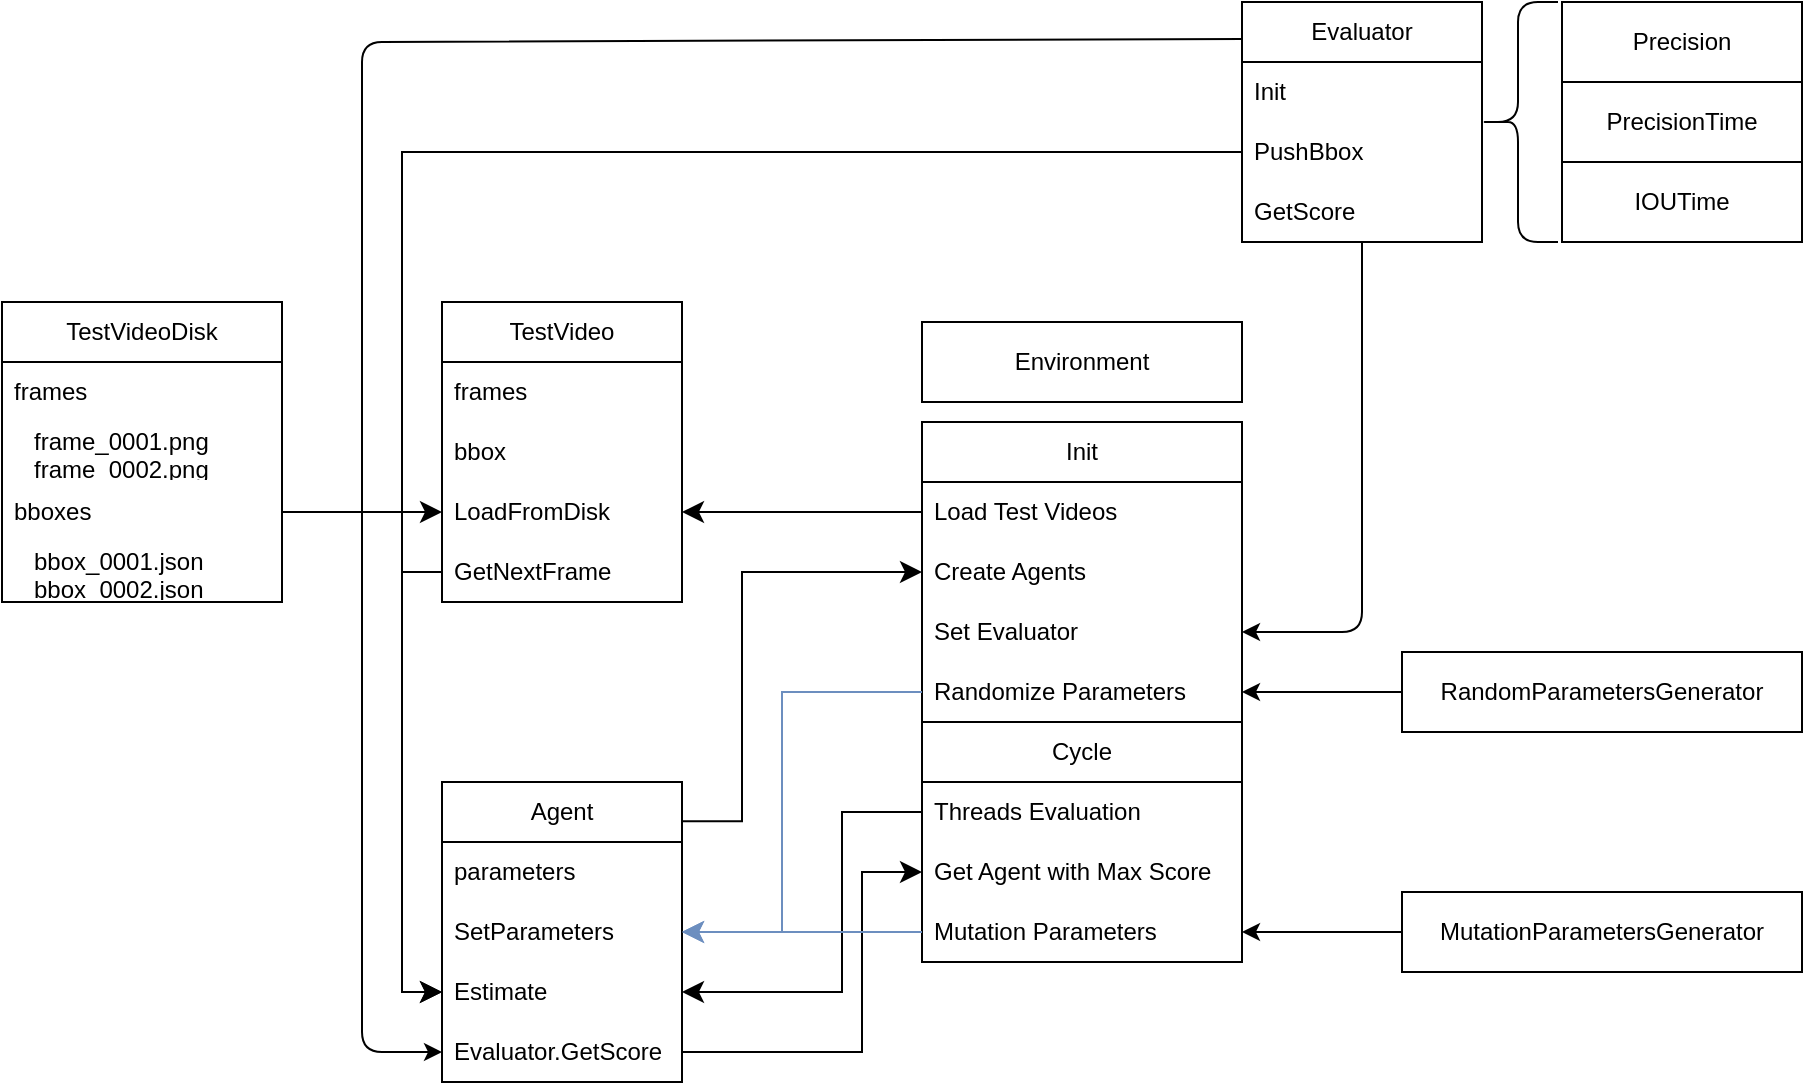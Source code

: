 <mxfile>
    <diagram id="DXAyC8UjzK_TNsLFTEi7" name="Page-1">
        <mxGraphModel dx="2201" dy="801" grid="0" gridSize="10" guides="1" tooltips="1" connect="1" arrows="1" fold="1" page="0" pageScale="1" pageWidth="850" pageHeight="1100" math="0" shadow="0">
            <root>
                <mxCell id="0"/>
                <mxCell id="1" parent="0"/>
                <mxCell id="2" value="Environment" style="rounded=0;whiteSpace=wrap;html=1;" vertex="1" parent="1">
                    <mxGeometry x="360" y="240" width="160" height="40" as="geometry"/>
                </mxCell>
                <mxCell id="4" value="Agent" style="swimlane;fontStyle=0;childLayout=stackLayout;horizontal=1;startSize=30;horizontalStack=0;resizeParent=1;resizeParentMax=0;resizeLast=0;collapsible=1;marginBottom=0;whiteSpace=wrap;html=1;" vertex="1" parent="1">
                    <mxGeometry x="120" y="470" width="120" height="150" as="geometry"/>
                </mxCell>
                <mxCell id="5" value="parameters" style="text;strokeColor=none;fillColor=none;align=left;verticalAlign=middle;spacingLeft=4;spacingRight=4;overflow=hidden;points=[[0,0.5],[1,0.5]];portConstraint=eastwest;rotatable=0;whiteSpace=wrap;html=1;" vertex="1" parent="4">
                    <mxGeometry y="30" width="120" height="30" as="geometry"/>
                </mxCell>
                <mxCell id="34" value="SetParameters" style="text;strokeColor=none;fillColor=none;align=left;verticalAlign=middle;spacingLeft=4;spacingRight=4;overflow=hidden;points=[[0,0.5],[1,0.5]];portConstraint=eastwest;rotatable=0;whiteSpace=wrap;html=1;" vertex="1" parent="4">
                    <mxGeometry y="60" width="120" height="30" as="geometry"/>
                </mxCell>
                <mxCell id="6" value="Estimate" style="text;strokeColor=none;fillColor=none;align=left;verticalAlign=middle;spacingLeft=4;spacingRight=4;overflow=hidden;points=[[0,0.5],[1,0.5]];portConstraint=eastwest;rotatable=0;whiteSpace=wrap;html=1;" vertex="1" parent="4">
                    <mxGeometry y="90" width="120" height="30" as="geometry"/>
                </mxCell>
                <mxCell id="7" value="Evaluator.GetScore" style="text;strokeColor=none;fillColor=none;align=left;verticalAlign=middle;spacingLeft=4;spacingRight=4;overflow=hidden;points=[[0,0.5],[1,0.5]];portConstraint=eastwest;rotatable=0;whiteSpace=wrap;html=1;" vertex="1" parent="4">
                    <mxGeometry y="120" width="120" height="30" as="geometry"/>
                </mxCell>
                <mxCell id="8" value="TestVideo" style="swimlane;fontStyle=0;childLayout=stackLayout;horizontal=1;startSize=30;horizontalStack=0;resizeParent=1;resizeParentMax=0;resizeLast=0;collapsible=1;marginBottom=0;whiteSpace=wrap;html=1;" vertex="1" parent="1">
                    <mxGeometry x="120" y="230" width="120" height="150" as="geometry">
                        <mxRectangle x="370" y="450" width="60" height="30" as="alternateBounds"/>
                    </mxGeometry>
                </mxCell>
                <mxCell id="9" value="frames" style="text;strokeColor=none;fillColor=none;align=left;verticalAlign=middle;spacingLeft=4;spacingRight=4;overflow=hidden;points=[[0,0.5],[1,0.5]];portConstraint=eastwest;rotatable=0;whiteSpace=wrap;html=1;" vertex="1" parent="8">
                    <mxGeometry y="30" width="120" height="30" as="geometry"/>
                </mxCell>
                <mxCell id="10" value="bbox" style="text;strokeColor=none;fillColor=none;align=left;verticalAlign=middle;spacingLeft=4;spacingRight=4;overflow=hidden;points=[[0,0.5],[1,0.5]];portConstraint=eastwest;rotatable=0;whiteSpace=wrap;html=1;" vertex="1" parent="8">
                    <mxGeometry y="60" width="120" height="30" as="geometry"/>
                </mxCell>
                <mxCell id="90" value="LoadFromDisk" style="text;strokeColor=none;fillColor=none;align=left;verticalAlign=middle;spacingLeft=4;spacingRight=4;overflow=hidden;points=[[0,0.5],[1,0.5]];portConstraint=eastwest;rotatable=0;whiteSpace=wrap;html=1;" vertex="1" parent="8">
                    <mxGeometry y="90" width="120" height="30" as="geometry"/>
                </mxCell>
                <mxCell id="97" value="GetNextFrame" style="text;strokeColor=none;fillColor=none;align=left;verticalAlign=middle;spacingLeft=4;spacingRight=4;overflow=hidden;points=[[0,0.5],[1,0.5]];portConstraint=eastwest;rotatable=0;whiteSpace=wrap;html=1;" vertex="1" parent="8">
                    <mxGeometry y="120" width="120" height="30" as="geometry"/>
                </mxCell>
                <mxCell id="13" value="Cycle" style="swimlane;fontStyle=0;childLayout=stackLayout;horizontal=1;startSize=30;horizontalStack=0;resizeParent=1;resizeParentMax=0;resizeLast=0;collapsible=1;marginBottom=0;whiteSpace=wrap;html=1;" vertex="1" parent="1">
                    <mxGeometry x="360" y="440" width="160" height="120" as="geometry"/>
                </mxCell>
                <mxCell id="14" value="Threads Evaluation" style="text;strokeColor=none;fillColor=none;align=left;verticalAlign=middle;spacingLeft=4;spacingRight=4;overflow=hidden;points=[[0,0.5],[1,0.5]];portConstraint=eastwest;rotatable=0;whiteSpace=wrap;html=1;" vertex="1" parent="13">
                    <mxGeometry y="30" width="160" height="30" as="geometry"/>
                </mxCell>
                <mxCell id="15" value="Get Agent with Max Score" style="text;strokeColor=none;fillColor=none;align=left;verticalAlign=middle;spacingLeft=4;spacingRight=4;overflow=hidden;points=[[0,0.5],[1,0.5]];portConstraint=eastwest;rotatable=0;whiteSpace=wrap;html=1;" vertex="1" parent="13">
                    <mxGeometry y="60" width="160" height="30" as="geometry"/>
                </mxCell>
                <mxCell id="16" value="Mutation Parameters" style="text;strokeColor=none;fillColor=none;align=left;verticalAlign=middle;spacingLeft=4;spacingRight=4;overflow=hidden;points=[[0,0.5],[1,0.5]];portConstraint=eastwest;rotatable=0;whiteSpace=wrap;html=1;" vertex="1" parent="13">
                    <mxGeometry y="90" width="160" height="30" as="geometry"/>
                </mxCell>
                <mxCell id="23" value="" style="edgeStyle=elbowEdgeStyle;elbow=horizontal;endArrow=classic;html=1;curved=0;rounded=0;endSize=8;startSize=8;" edge="1" parent="1" source="7" target="15">
                    <mxGeometry width="50" height="50" relative="1" as="geometry">
                        <mxPoint x="260" y="620" as="sourcePoint"/>
                        <mxPoint x="390" y="580" as="targetPoint"/>
                        <Array as="points">
                            <mxPoint x="330" y="560"/>
                        </Array>
                    </mxGeometry>
                </mxCell>
                <mxCell id="24" value="" style="edgeStyle=elbowEdgeStyle;elbow=horizontal;endArrow=classic;html=1;curved=0;rounded=0;endSize=8;startSize=8;" edge="1" parent="1" source="14" target="6">
                    <mxGeometry width="50" height="50" relative="1" as="geometry">
                        <mxPoint x="480" y="550" as="sourcePoint"/>
                        <mxPoint x="420" y="630" as="targetPoint"/>
                        <Array as="points">
                            <mxPoint x="320" y="530"/>
                        </Array>
                    </mxGeometry>
                </mxCell>
                <mxCell id="25" value="Init" style="swimlane;fontStyle=0;childLayout=stackLayout;horizontal=1;startSize=30;horizontalStack=0;resizeParent=1;resizeParentMax=0;resizeLast=0;collapsible=1;marginBottom=0;whiteSpace=wrap;html=1;" vertex="1" parent="1">
                    <mxGeometry x="360" y="290" width="160" height="150" as="geometry"/>
                </mxCell>
                <mxCell id="26" value="Load Test Videos" style="text;strokeColor=none;fillColor=none;align=left;verticalAlign=middle;spacingLeft=4;spacingRight=4;overflow=hidden;points=[[0,0.5],[1,0.5]];portConstraint=eastwest;rotatable=0;whiteSpace=wrap;html=1;" vertex="1" parent="25">
                    <mxGeometry y="30" width="160" height="30" as="geometry"/>
                </mxCell>
                <mxCell id="27" value="Create Agents" style="text;strokeColor=none;fillColor=none;align=left;verticalAlign=middle;spacingLeft=4;spacingRight=4;overflow=hidden;points=[[0,0.5],[1,0.5]];portConstraint=eastwest;rotatable=0;whiteSpace=wrap;html=1;" vertex="1" parent="25">
                    <mxGeometry y="60" width="160" height="30" as="geometry"/>
                </mxCell>
                <mxCell id="71" value="Set Evaluator" style="text;strokeColor=none;fillColor=none;align=left;verticalAlign=middle;spacingLeft=4;spacingRight=4;overflow=hidden;points=[[0,0.5],[1,0.5]];portConstraint=eastwest;rotatable=0;whiteSpace=wrap;html=1;" vertex="1" parent="25">
                    <mxGeometry y="90" width="160" height="30" as="geometry"/>
                </mxCell>
                <mxCell id="28" value="Randomize Parameters" style="text;strokeColor=none;fillColor=none;align=left;verticalAlign=middle;spacingLeft=4;spacingRight=4;overflow=hidden;points=[[0,0.5],[1,0.5]];portConstraint=eastwest;rotatable=0;whiteSpace=wrap;html=1;" vertex="1" parent="25">
                    <mxGeometry y="120" width="160" height="30" as="geometry"/>
                </mxCell>
                <mxCell id="29" value="" style="edgeStyle=elbowEdgeStyle;elbow=horizontal;endArrow=classic;html=1;curved=0;rounded=0;endSize=8;startSize=8;exitX=0;exitY=0.5;exitDx=0;exitDy=0;entryX=1;entryY=0.5;entryDx=0;entryDy=0;" edge="1" parent="1" source="26" target="90">
                    <mxGeometry width="50" height="50" relative="1" as="geometry">
                        <mxPoint x="440" y="470" as="sourcePoint"/>
                        <mxPoint x="240" y="410" as="targetPoint"/>
                    </mxGeometry>
                </mxCell>
                <mxCell id="33" value="" style="edgeStyle=elbowEdgeStyle;elbow=horizontal;endArrow=classic;html=1;curved=0;rounded=0;endSize=8;startSize=8;entryX=0;entryY=0.5;entryDx=0;entryDy=0;exitX=0.996;exitY=0.131;exitDx=0;exitDy=0;exitPerimeter=0;" edge="1" parent="1" source="4" target="27">
                    <mxGeometry width="50" height="50" relative="1" as="geometry">
                        <mxPoint x="270" y="460" as="sourcePoint"/>
                        <mxPoint x="320" y="410" as="targetPoint"/>
                        <Array as="points">
                            <mxPoint x="270" y="430"/>
                        </Array>
                    </mxGeometry>
                </mxCell>
                <mxCell id="40" value="RandomParametersGenerator" style="rounded=0;whiteSpace=wrap;html=1;" vertex="1" parent="1">
                    <mxGeometry x="600" y="405" width="200" height="40" as="geometry"/>
                </mxCell>
                <mxCell id="41" value="MutationParametersGenerator" style="rounded=0;whiteSpace=wrap;html=1;" vertex="1" parent="1">
                    <mxGeometry x="600" y="525" width="200" height="40" as="geometry"/>
                </mxCell>
                <mxCell id="45" value="Evaluator" style="swimlane;fontStyle=0;childLayout=stackLayout;horizontal=1;startSize=30;horizontalStack=0;resizeParent=1;resizeParentMax=0;resizeLast=0;collapsible=1;marginBottom=0;whiteSpace=wrap;html=1;" vertex="1" parent="1">
                    <mxGeometry x="520" y="80" width="120" height="120" as="geometry"/>
                </mxCell>
                <mxCell id="46" value="Init" style="text;strokeColor=none;fillColor=none;align=left;verticalAlign=middle;spacingLeft=4;spacingRight=4;overflow=hidden;points=[[0,0.5],[1,0.5]];portConstraint=eastwest;rotatable=0;whiteSpace=wrap;html=1;" vertex="1" parent="45">
                    <mxGeometry y="30" width="120" height="30" as="geometry"/>
                </mxCell>
                <mxCell id="47" value="PushBbox" style="text;strokeColor=none;fillColor=none;align=left;verticalAlign=middle;spacingLeft=4;spacingRight=4;overflow=hidden;points=[[0,0.5],[1,0.5]];portConstraint=eastwest;rotatable=0;whiteSpace=wrap;html=1;" vertex="1" parent="45">
                    <mxGeometry y="60" width="120" height="30" as="geometry"/>
                </mxCell>
                <mxCell id="48" value="GetScore" style="text;strokeColor=none;fillColor=none;align=left;verticalAlign=middle;spacingLeft=4;spacingRight=4;overflow=hidden;points=[[0,0.5],[1,0.5]];portConstraint=eastwest;rotatable=0;whiteSpace=wrap;html=1;" vertex="1" parent="45">
                    <mxGeometry y="90" width="120" height="30" as="geometry"/>
                </mxCell>
                <mxCell id="55" value="Precision" style="rounded=0;whiteSpace=wrap;html=1;" vertex="1" parent="1">
                    <mxGeometry x="680" y="80" width="120" height="40" as="geometry"/>
                </mxCell>
                <mxCell id="56" value="PrecisionTime" style="rounded=0;whiteSpace=wrap;html=1;" vertex="1" parent="1">
                    <mxGeometry x="680" y="120" width="120" height="40" as="geometry"/>
                </mxCell>
                <mxCell id="57" value="IOUTime" style="rounded=0;whiteSpace=wrap;html=1;" vertex="1" parent="1">
                    <mxGeometry x="680" y="160" width="120" height="40" as="geometry"/>
                </mxCell>
                <mxCell id="59" value="" style="shape=curlyBracket;whiteSpace=wrap;html=1;rounded=1;labelPosition=left;verticalLabelPosition=middle;align=right;verticalAlign=middle;" vertex="1" parent="1">
                    <mxGeometry x="638" y="80" width="40" height="120" as="geometry"/>
                </mxCell>
                <mxCell id="77" value="" style="endArrow=classic;html=1;" edge="1" parent="1" source="48" target="71">
                    <mxGeometry width="50" height="50" relative="1" as="geometry">
                        <mxPoint x="588" y="410" as="sourcePoint"/>
                        <mxPoint x="638" y="360" as="targetPoint"/>
                        <Array as="points">
                            <mxPoint x="580" y="395"/>
                        </Array>
                    </mxGeometry>
                </mxCell>
                <mxCell id="79" value="" style="endArrow=classic;html=1;" edge="1" parent="1" source="40" target="28">
                    <mxGeometry width="50" height="50" relative="1" as="geometry">
                        <mxPoint x="510" y="450" as="sourcePoint"/>
                        <mxPoint x="560" y="400" as="targetPoint"/>
                    </mxGeometry>
                </mxCell>
                <mxCell id="80" value="" style="endArrow=classic;html=1;" edge="1" parent="1" source="41" target="16">
                    <mxGeometry width="50" height="50" relative="1" as="geometry">
                        <mxPoint x="480" y="430" as="sourcePoint"/>
                        <mxPoint x="530" y="380" as="targetPoint"/>
                    </mxGeometry>
                </mxCell>
                <mxCell id="81" value="" style="endArrow=classic;html=1;exitX=0.003;exitY=0.154;exitDx=0;exitDy=0;exitPerimeter=0;entryX=0;entryY=0.5;entryDx=0;entryDy=0;" edge="1" parent="1" source="45" target="7">
                    <mxGeometry width="50" height="50" relative="1" as="geometry">
                        <mxPoint x="360" y="205" as="sourcePoint"/>
                        <mxPoint x="410" y="155" as="targetPoint"/>
                        <Array as="points">
                            <mxPoint x="80" y="100"/>
                            <mxPoint x="80" y="605"/>
                        </Array>
                    </mxGeometry>
                </mxCell>
                <mxCell id="84" value="" style="edgeStyle=elbowEdgeStyle;elbow=horizontal;endArrow=classic;html=1;curved=0;rounded=0;endSize=8;startSize=8;exitX=0;exitY=0.5;exitDx=0;exitDy=0;entryX=1;entryY=0.5;entryDx=0;entryDy=0;strokeColor=#6c8ebf;fillColor=#dae8fc;" edge="1" parent="1" source="16" target="34">
                    <mxGeometry width="50" height="50" relative="1" as="geometry">
                        <mxPoint x="370" y="495" as="sourcePoint"/>
                        <mxPoint x="250" y="595" as="targetPoint"/>
                        <Array as="points">
                            <mxPoint x="310" y="550"/>
                        </Array>
                    </mxGeometry>
                </mxCell>
                <mxCell id="85" value="" style="edgeStyle=elbowEdgeStyle;elbow=horizontal;endArrow=classic;html=1;curved=0;rounded=0;endSize=8;startSize=8;exitX=0;exitY=0.5;exitDx=0;exitDy=0;entryX=1;entryY=0.5;entryDx=0;entryDy=0;fillColor=#dae8fc;strokeColor=#6c8ebf;" edge="1" parent="1" source="28" target="34">
                    <mxGeometry width="50" height="50" relative="1" as="geometry">
                        <mxPoint x="370" y="555" as="sourcePoint"/>
                        <mxPoint x="250" y="555" as="targetPoint"/>
                        <Array as="points">
                            <mxPoint x="290" y="480"/>
                        </Array>
                    </mxGeometry>
                </mxCell>
                <mxCell id="91" value="TestVideoDisk" style="swimlane;fontStyle=0;childLayout=stackLayout;horizontal=1;startSize=30;horizontalStack=0;resizeParent=1;resizeParentMax=0;resizeLast=0;collapsible=1;marginBottom=0;whiteSpace=wrap;html=1;" vertex="1" parent="1">
                    <mxGeometry x="-100" y="230" width="140" height="150" as="geometry">
                        <mxRectangle x="370" y="450" width="60" height="30" as="alternateBounds"/>
                    </mxGeometry>
                </mxCell>
                <mxCell id="92" value="frames" style="text;strokeColor=none;fillColor=none;align=left;verticalAlign=middle;spacingLeft=4;spacingRight=4;overflow=hidden;points=[[0,0.5],[1,0.5]];portConstraint=eastwest;rotatable=0;whiteSpace=wrap;html=1;" vertex="1" parent="91">
                    <mxGeometry y="30" width="140" height="30" as="geometry"/>
                </mxCell>
                <mxCell id="98" value="&amp;nbsp; &amp;nbsp;frame_0001.png&lt;br&gt;&amp;nbsp; &amp;nbsp;frame_0002.png&lt;br&gt;&amp;nbsp; &amp;nbsp;..." style="text;strokeColor=none;fillColor=none;align=left;verticalAlign=middle;spacingLeft=4;spacingRight=4;overflow=hidden;points=[[0,0.5],[1,0.5]];portConstraint=eastwest;rotatable=0;whiteSpace=wrap;html=1;" vertex="1" parent="91">
                    <mxGeometry y="60" width="140" height="30" as="geometry"/>
                </mxCell>
                <mxCell id="93" value="bboxes" style="text;strokeColor=none;fillColor=none;align=left;verticalAlign=middle;spacingLeft=4;spacingRight=4;overflow=hidden;points=[[0,0.5],[1,0.5]];portConstraint=eastwest;rotatable=0;whiteSpace=wrap;html=1;" vertex="1" parent="91">
                    <mxGeometry y="90" width="140" height="30" as="geometry"/>
                </mxCell>
                <mxCell id="100" value="&amp;nbsp; &amp;nbsp;bbox_0001.json&lt;br&gt;&amp;nbsp; &amp;nbsp;bbox_0002.json&lt;br&gt;&amp;nbsp; &amp;nbsp;..." style="text;strokeColor=none;fillColor=none;align=left;verticalAlign=middle;spacingLeft=4;spacingRight=4;overflow=hidden;points=[[0,0.5],[1,0.5]];portConstraint=eastwest;rotatable=0;whiteSpace=wrap;html=1;" vertex="1" parent="91">
                    <mxGeometry y="120" width="140" height="30" as="geometry"/>
                </mxCell>
                <mxCell id="95" value="" style="edgeStyle=elbowEdgeStyle;elbow=horizontal;endArrow=classic;html=1;curved=0;rounded=0;endSize=8;startSize=8;exitX=1;exitY=0.5;exitDx=0;exitDy=0;entryX=0;entryY=0.5;entryDx=0;entryDy=0;" edge="1" parent="1" source="93" target="90">
                    <mxGeometry width="50" height="50" relative="1" as="geometry">
                        <mxPoint x="370" y="345" as="sourcePoint"/>
                        <mxPoint x="250" y="345" as="targetPoint"/>
                    </mxGeometry>
                </mxCell>
                <mxCell id="101" value="" style="edgeStyle=elbowEdgeStyle;elbow=horizontal;endArrow=classic;html=1;curved=0;rounded=0;endSize=8;startSize=8;entryX=0;entryY=0.5;entryDx=0;entryDy=0;exitX=0;exitY=0.5;exitDx=0;exitDy=0;" edge="1" parent="1" source="97" target="6">
                    <mxGeometry width="50" height="50" relative="1" as="geometry">
                        <mxPoint x="249.52" y="499.65" as="sourcePoint"/>
                        <mxPoint x="370" y="375" as="targetPoint"/>
                        <Array as="points">
                            <mxPoint x="100" y="470"/>
                        </Array>
                    </mxGeometry>
                </mxCell>
                <mxCell id="102" value="" style="edgeStyle=elbowEdgeStyle;elbow=horizontal;endArrow=classic;html=1;curved=0;rounded=0;endSize=8;startSize=8;exitX=0;exitY=0.5;exitDx=0;exitDy=0;entryX=0;entryY=0.5;entryDx=0;entryDy=0;" edge="1" parent="1" source="47" target="6">
                    <mxGeometry width="50" height="50" relative="1" as="geometry">
                        <mxPoint x="130" y="375" as="sourcePoint"/>
                        <mxPoint x="160" y="420" as="targetPoint"/>
                        <Array as="points">
                            <mxPoint x="100" y="370"/>
                        </Array>
                    </mxGeometry>
                </mxCell>
            </root>
        </mxGraphModel>
    </diagram>
</mxfile>